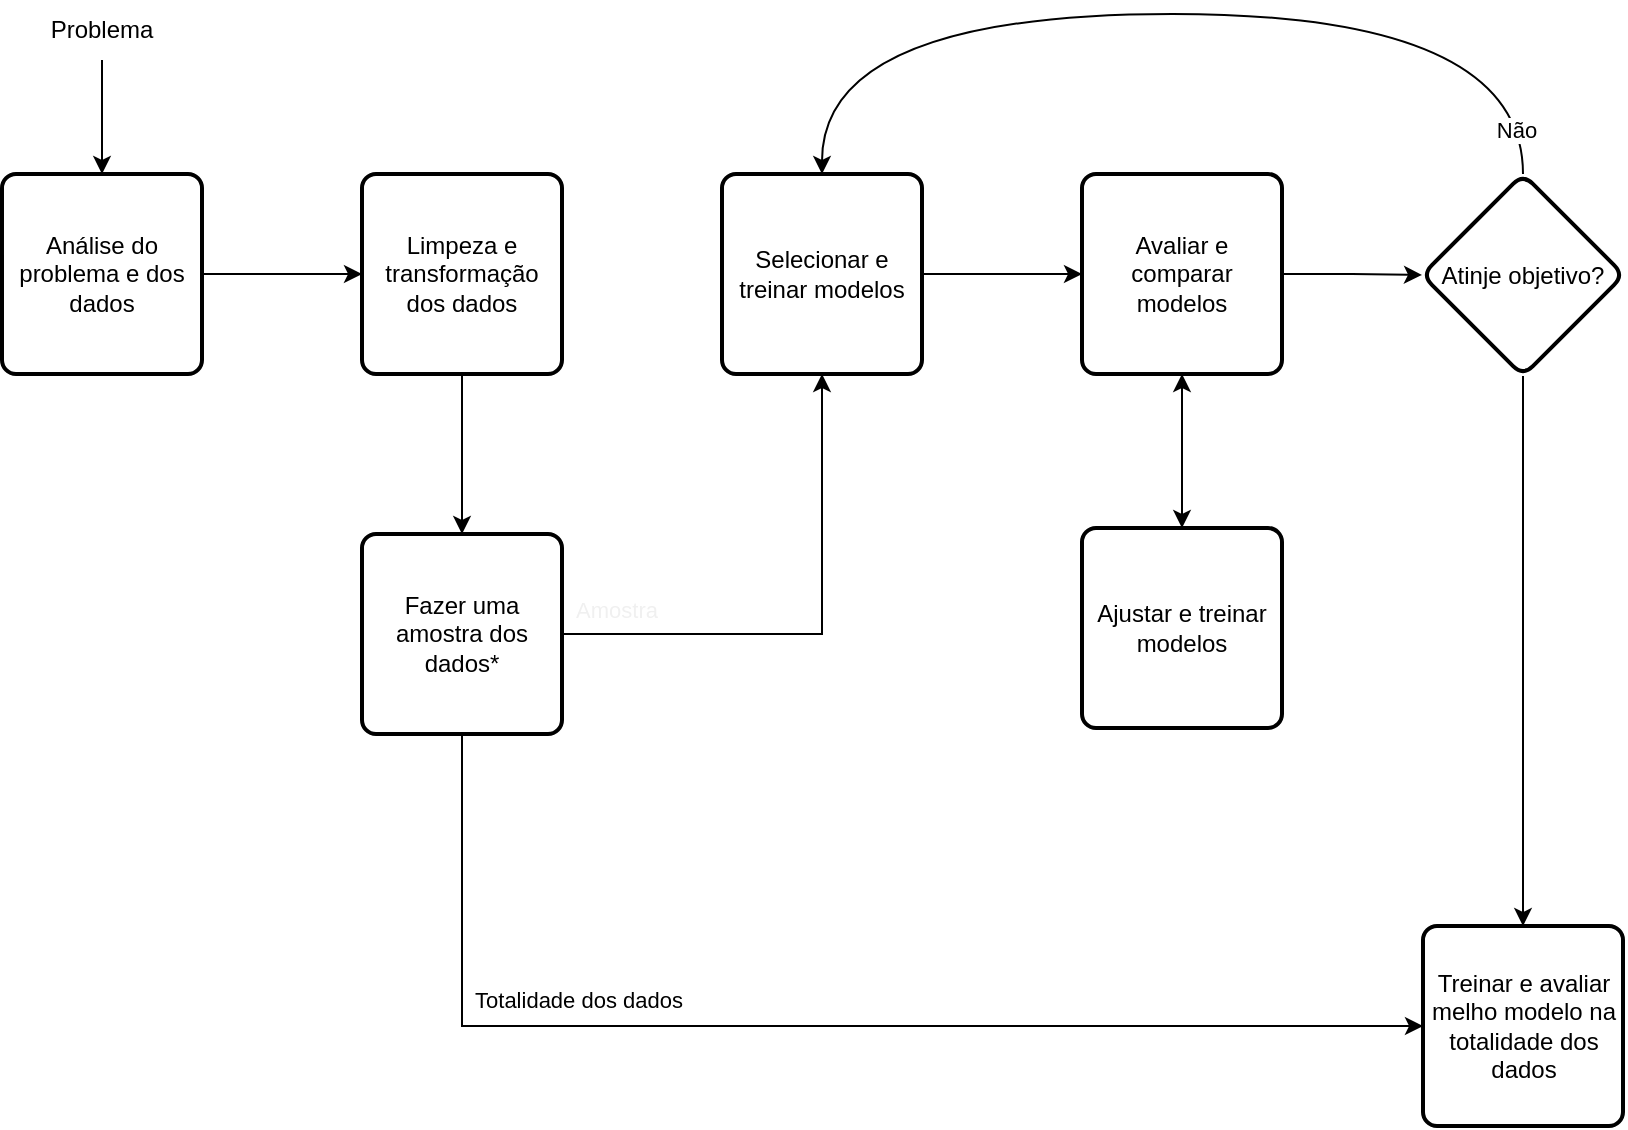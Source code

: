 <mxfile version="21.1.2" type="device">
  <diagram id="33EOHbBXcNmQ16xaQVXP" name="Page-2">
    <mxGraphModel dx="1191" dy="574" grid="0" gridSize="10" guides="1" tooltips="1" connect="1" arrows="1" fold="1" page="1" pageScale="1" pageWidth="1200" pageHeight="1600" background="none" math="1" shadow="0">
      <root>
        <mxCell id="0" />
        <mxCell id="1" parent="0" />
        <mxCell id="VRkNWiCjbg5eOUHFSivB-15" value="" style="edgeStyle=orthogonalEdgeStyle;rounded=0;orthogonalLoop=1;jettySize=auto;html=1;" edge="1" parent="1" source="VRkNWiCjbg5eOUHFSivB-4" target="VRkNWiCjbg5eOUHFSivB-14">
          <mxGeometry relative="1" as="geometry" />
        </mxCell>
        <mxCell id="VRkNWiCjbg5eOUHFSivB-4" value="Análise do problema e dos dados" style="rounded=1;whiteSpace=wrap;html=1;absoluteArcSize=1;arcSize=14;strokeWidth=2;" vertex="1" parent="1">
          <mxGeometry x="262" y="118" width="100" height="100" as="geometry" />
        </mxCell>
        <mxCell id="VRkNWiCjbg5eOUHFSivB-13" value="" style="edgeStyle=orthogonalEdgeStyle;rounded=0;orthogonalLoop=1;jettySize=auto;html=1;" edge="1" parent="1" source="VRkNWiCjbg5eOUHFSivB-6" target="VRkNWiCjbg5eOUHFSivB-4">
          <mxGeometry relative="1" as="geometry" />
        </mxCell>
        <mxCell id="VRkNWiCjbg5eOUHFSivB-6" value="Problema" style="text;html=1;strokeColor=none;fillColor=none;align=center;verticalAlign=middle;whiteSpace=wrap;rounded=1;" vertex="1" parent="1">
          <mxGeometry x="282" y="31" width="60" height="30" as="geometry" />
        </mxCell>
        <mxCell id="VRkNWiCjbg5eOUHFSivB-28" value="" style="edgeStyle=orthogonalEdgeStyle;rounded=0;orthogonalLoop=1;jettySize=auto;html=1;" edge="1" parent="1" source="VRkNWiCjbg5eOUHFSivB-14" target="VRkNWiCjbg5eOUHFSivB-27">
          <mxGeometry relative="1" as="geometry" />
        </mxCell>
        <mxCell id="VRkNWiCjbg5eOUHFSivB-14" value="Limpeza e transformação dos dados" style="rounded=1;whiteSpace=wrap;html=1;absoluteArcSize=1;arcSize=14;strokeWidth=2;" vertex="1" parent="1">
          <mxGeometry x="442" y="118" width="100" height="100" as="geometry" />
        </mxCell>
        <mxCell id="VRkNWiCjbg5eOUHFSivB-33" style="edgeStyle=orthogonalEdgeStyle;rounded=0;orthogonalLoop=1;jettySize=auto;html=1;entryX=0;entryY=0.5;entryDx=0;entryDy=0;" edge="1" parent="1" source="VRkNWiCjbg5eOUHFSivB-17" target="VRkNWiCjbg5eOUHFSivB-19">
          <mxGeometry relative="1" as="geometry" />
        </mxCell>
        <mxCell id="VRkNWiCjbg5eOUHFSivB-17" value="Selecionar e treinar modelos" style="rounded=1;whiteSpace=wrap;html=1;absoluteArcSize=1;arcSize=14;strokeWidth=2;" vertex="1" parent="1">
          <mxGeometry x="622" y="118" width="100" height="100" as="geometry" />
        </mxCell>
        <mxCell id="VRkNWiCjbg5eOUHFSivB-34" style="edgeStyle=orthogonalEdgeStyle;rounded=0;orthogonalLoop=1;jettySize=auto;html=1;entryX=0.5;entryY=0;entryDx=0;entryDy=0;startArrow=classic;startFill=1;" edge="1" parent="1" source="VRkNWiCjbg5eOUHFSivB-19" target="VRkNWiCjbg5eOUHFSivB-21">
          <mxGeometry relative="1" as="geometry" />
        </mxCell>
        <mxCell id="VRkNWiCjbg5eOUHFSivB-40" value="" style="edgeStyle=orthogonalEdgeStyle;rounded=0;orthogonalLoop=1;jettySize=auto;html=1;" edge="1" parent="1" source="VRkNWiCjbg5eOUHFSivB-19" target="VRkNWiCjbg5eOUHFSivB-39">
          <mxGeometry relative="1" as="geometry" />
        </mxCell>
        <mxCell id="VRkNWiCjbg5eOUHFSivB-19" value="Avaliar e comparar modelos" style="rounded=1;whiteSpace=wrap;html=1;absoluteArcSize=1;arcSize=14;strokeWidth=2;" vertex="1" parent="1">
          <mxGeometry x="802" y="118" width="100" height="100" as="geometry" />
        </mxCell>
        <mxCell id="VRkNWiCjbg5eOUHFSivB-21" value="Ajustar e treinar modelos" style="rounded=1;whiteSpace=wrap;html=1;absoluteArcSize=1;arcSize=14;strokeWidth=2;" vertex="1" parent="1">
          <mxGeometry x="802" y="295" width="100" height="100" as="geometry" />
        </mxCell>
        <mxCell id="VRkNWiCjbg5eOUHFSivB-36" style="edgeStyle=orthogonalEdgeStyle;rounded=0;orthogonalLoop=1;jettySize=auto;html=1;entryX=0.5;entryY=1;entryDx=0;entryDy=0;" edge="1" parent="1" source="VRkNWiCjbg5eOUHFSivB-27" target="VRkNWiCjbg5eOUHFSivB-17">
          <mxGeometry relative="1" as="geometry" />
        </mxCell>
        <mxCell id="VRkNWiCjbg5eOUHFSivB-37" value="Amostra" style="edgeLabel;html=1;align=center;verticalAlign=middle;resizable=0;points=[];fontColor=#f0f0f0;" vertex="1" connectable="0" parent="VRkNWiCjbg5eOUHFSivB-36">
          <mxGeometry x="-0.698" y="1" relative="1" as="geometry">
            <mxPoint x="-13" y="-11" as="offset" />
          </mxGeometry>
        </mxCell>
        <mxCell id="VRkNWiCjbg5eOUHFSivB-51" style="edgeStyle=orthogonalEdgeStyle;rounded=0;orthogonalLoop=1;jettySize=auto;html=1;entryX=0;entryY=0.5;entryDx=0;entryDy=0;" edge="1" parent="1" source="VRkNWiCjbg5eOUHFSivB-27" target="VRkNWiCjbg5eOUHFSivB-48">
          <mxGeometry relative="1" as="geometry">
            <Array as="points">
              <mxPoint x="492" y="544" />
            </Array>
          </mxGeometry>
        </mxCell>
        <mxCell id="VRkNWiCjbg5eOUHFSivB-52" value="Totalidade dos dados" style="edgeLabel;html=1;align=center;verticalAlign=middle;resizable=0;points=[];" vertex="1" connectable="0" parent="VRkNWiCjbg5eOUHFSivB-51">
          <mxGeometry x="-0.59" y="-2" relative="1" as="geometry">
            <mxPoint x="60" y="4" as="offset" />
          </mxGeometry>
        </mxCell>
        <mxCell id="VRkNWiCjbg5eOUHFSivB-27" value="Fazer uma amostra dos dados*" style="rounded=1;whiteSpace=wrap;html=1;absoluteArcSize=1;arcSize=14;strokeWidth=2;" vertex="1" parent="1">
          <mxGeometry x="442" y="298" width="100" height="100" as="geometry" />
        </mxCell>
        <mxCell id="VRkNWiCjbg5eOUHFSivB-41" style="edgeStyle=orthogonalEdgeStyle;rounded=0;orthogonalLoop=1;jettySize=auto;html=1;entryX=0.5;entryY=0;entryDx=0;entryDy=0;curved=1;" edge="1" parent="1" source="VRkNWiCjbg5eOUHFSivB-39" target="VRkNWiCjbg5eOUHFSivB-17">
          <mxGeometry relative="1" as="geometry">
            <Array as="points">
              <mxPoint x="1023" y="38" />
              <mxPoint x="672" y="38" />
            </Array>
          </mxGeometry>
        </mxCell>
        <mxCell id="VRkNWiCjbg5eOUHFSivB-44" value="Não" style="edgeLabel;html=1;align=center;verticalAlign=middle;resizable=0;points=[];" vertex="1" connectable="0" parent="VRkNWiCjbg5eOUHFSivB-41">
          <mxGeometry x="-0.907" y="4" relative="1" as="geometry">
            <mxPoint y="1" as="offset" />
          </mxGeometry>
        </mxCell>
        <mxCell id="VRkNWiCjbg5eOUHFSivB-49" style="edgeStyle=orthogonalEdgeStyle;rounded=0;orthogonalLoop=1;jettySize=auto;html=1;" edge="1" parent="1" source="VRkNWiCjbg5eOUHFSivB-39" target="VRkNWiCjbg5eOUHFSivB-48">
          <mxGeometry relative="1" as="geometry" />
        </mxCell>
        <mxCell id="VRkNWiCjbg5eOUHFSivB-39" value="Atinje objetivo?" style="rhombus;whiteSpace=wrap;html=1;rounded=1;arcSize=14;strokeWidth=2;" vertex="1" parent="1">
          <mxGeometry x="972" y="118" width="101" height="101" as="geometry" />
        </mxCell>
        <mxCell id="VRkNWiCjbg5eOUHFSivB-48" value="Treinar e avaliar melho modelo na totalidade dos dados" style="rounded=1;whiteSpace=wrap;html=1;absoluteArcSize=1;arcSize=14;strokeWidth=2;" vertex="1" parent="1">
          <mxGeometry x="972.5" y="494" width="100" height="100" as="geometry" />
        </mxCell>
      </root>
    </mxGraphModel>
  </diagram>
</mxfile>
